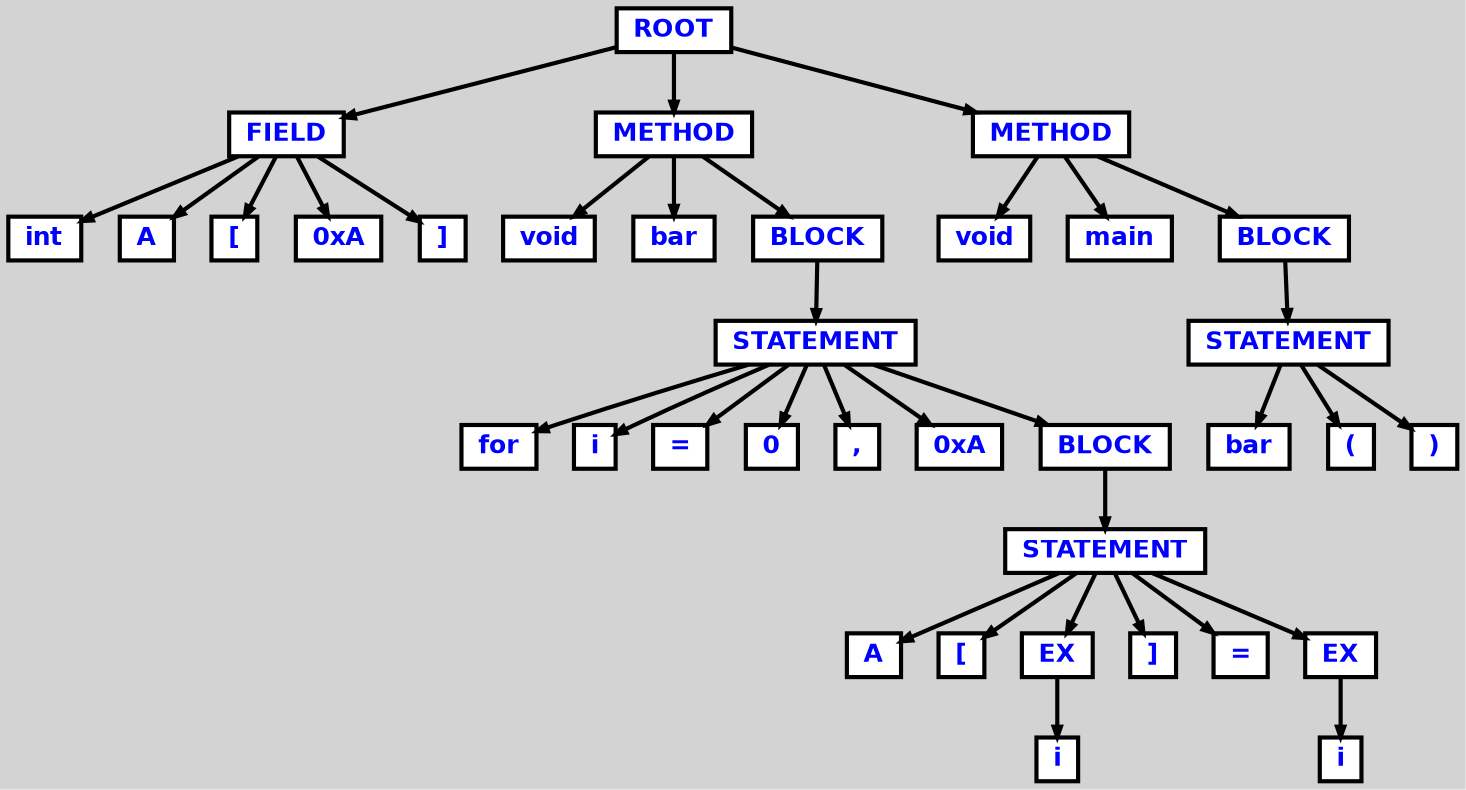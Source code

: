 digraph {

	ordering=out;
	ranksep=.4;
	bgcolor="lightgrey"; node [shape=box, fixedsize=false, fontsize=12, fontname="Helvetica-bold", fontcolor="blue"
		width=.25, height=.25, color="black", fillcolor="white", style="filled, solid, bold"];
	edge [arrowsize=.5, color="black", style="bold"]

  n0 [label="ROOT"];
  n1 [label="FIELD"];
  n1 [label="FIELD"];
  n2 [label="int"];
  n3 [label="A"];
  n4 [label="["];
  n5 [label="0xA"];
  n6 [label="]"];
  n7 [label="METHOD"];
  n7 [label="METHOD"];
  n8 [label="void"];
  n9 [label="bar"];
  n10 [label="BLOCK"];
  n10 [label="BLOCK"];
  n11 [label="STATEMENT"];
  n11 [label="STATEMENT"];
  n12 [label="for"];
  n13 [label="i"];
  n14 [label="="];
  n15 [label="0"];
  n16 [label=","];
  n17 [label="0xA"];
  n18 [label="BLOCK"];
  n18 [label="BLOCK"];
  n19 [label="STATEMENT"];
  n19 [label="STATEMENT"];
  n20 [label="A"];
  n21 [label="["];
  n22 [label="EX"];
  n22 [label="EX"];
  n23 [label="i"];
  n24 [label="]"];
  n25 [label="="];
  n26 [label="EX"];
  n26 [label="EX"];
  n27 [label="i"];
  n28 [label="METHOD"];
  n28 [label="METHOD"];
  n29 [label="void"];
  n30 [label="main"];
  n31 [label="BLOCK"];
  n31 [label="BLOCK"];
  n32 [label="STATEMENT"];
  n32 [label="STATEMENT"];
  n33 [label="bar"];
  n34 [label="("];
  n35 [label=")"];

  n0 -> n1 // "ROOT" -> "FIELD"
  n1 -> n2 // "FIELD" -> "int"
  n1 -> n3 // "FIELD" -> "A"
  n1 -> n4 // "FIELD" -> "["
  n1 -> n5 // "FIELD" -> "0xA"
  n1 -> n6 // "FIELD" -> "]"
  n0 -> n7 // "ROOT" -> "METHOD"
  n7 -> n8 // "METHOD" -> "void"
  n7 -> n9 // "METHOD" -> "bar"
  n7 -> n10 // "METHOD" -> "BLOCK"
  n10 -> n11 // "BLOCK" -> "STATEMENT"
  n11 -> n12 // "STATEMENT" -> "for"
  n11 -> n13 // "STATEMENT" -> "i"
  n11 -> n14 // "STATEMENT" -> "="
  n11 -> n15 // "STATEMENT" -> "0"
  n11 -> n16 // "STATEMENT" -> ","
  n11 -> n17 // "STATEMENT" -> "0xA"
  n11 -> n18 // "STATEMENT" -> "BLOCK"
  n18 -> n19 // "BLOCK" -> "STATEMENT"
  n19 -> n20 // "STATEMENT" -> "A"
  n19 -> n21 // "STATEMENT" -> "["
  n19 -> n22 // "STATEMENT" -> "EX"
  n22 -> n23 // "EX" -> "i"
  n19 -> n24 // "STATEMENT" -> "]"
  n19 -> n25 // "STATEMENT" -> "="
  n19 -> n26 // "STATEMENT" -> "EX"
  n26 -> n27 // "EX" -> "i"
  n0 -> n28 // "ROOT" -> "METHOD"
  n28 -> n29 // "METHOD" -> "void"
  n28 -> n30 // "METHOD" -> "main"
  n28 -> n31 // "METHOD" -> "BLOCK"
  n31 -> n32 // "BLOCK" -> "STATEMENT"
  n32 -> n33 // "STATEMENT" -> "bar"
  n32 -> n34 // "STATEMENT" -> "("
  n32 -> n35 // "STATEMENT" -> ")"

}


